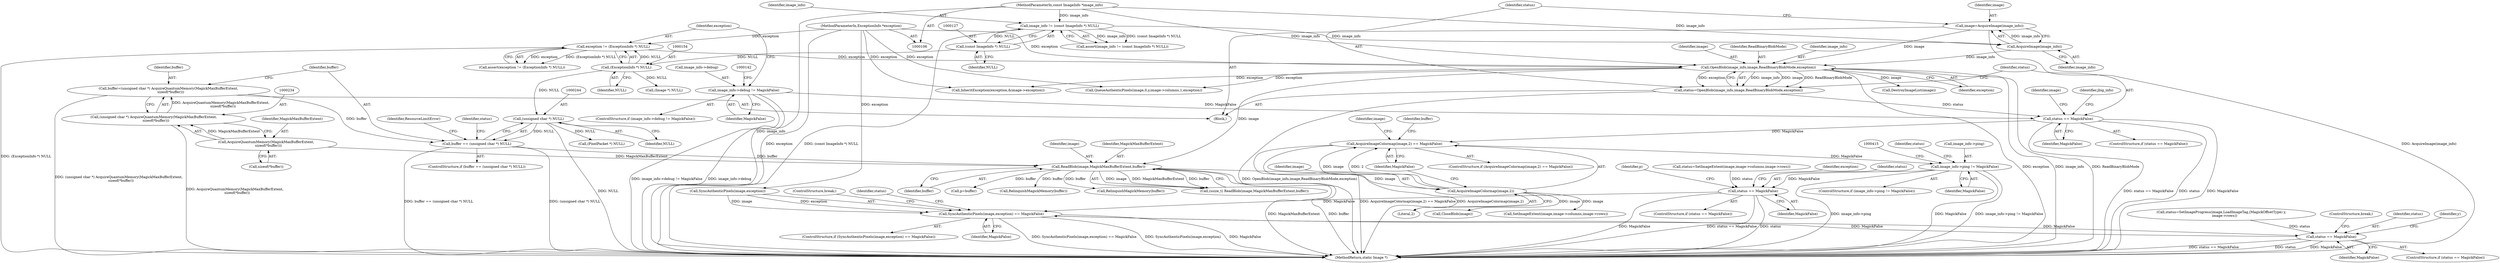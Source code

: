 digraph "0_ImageMagick_f6e9d0d9955e85bdd7540b251cd50d598dacc5e6_27@pointer" {
"1000408" [label="(Call,image_info->ping != MagickFalse)"];
"1000328" [label="(Call,AcquireImageColormap(image,2) == MagickFalse)"];
"1000329" [label="(Call,AcquireImageColormap(image,2))"];
"1000258" [label="(Call,ReadBlob(image,MagickMaxBufferExtent,buffer))"];
"1000168" [label="(Call,OpenBlob(image_info,image,ReadBinaryBlobMode,exception))"];
"1000164" [label="(Call,AcquireImage(image_info))"];
"1000124" [label="(Call,image_info != (const ImageInfo *) NULL)"];
"1000107" [label="(MethodParameterIn,const ImageInfo *image_info)"];
"1000126" [label="(Call,(const ImageInfo *) NULL)"];
"1000162" [label="(Call,image=AcquireImage(image_info))"];
"1000151" [label="(Call,exception != (ExceptionInfo *) NULL)"];
"1000108" [label="(MethodParameterIn,ExceptionInfo *exception)"];
"1000153" [label="(Call,(ExceptionInfo *) NULL)"];
"1000235" [label="(Call,AcquireQuantumMemory(MagickMaxBufferExtent,\n    sizeof(*buffer)))"];
"1000241" [label="(Call,buffer == (unsigned char *) NULL)"];
"1000231" [label="(Call,buffer=(unsigned char *) AcquireQuantumMemory(MagickMaxBufferExtent,\n    sizeof(*buffer)))"];
"1000233" [label="(Call,(unsigned char *) AcquireQuantumMemory(MagickMaxBufferExtent,\n    sizeof(*buffer)))"];
"1000243" [label="(Call,(unsigned char *) NULL)"];
"1000174" [label="(Call,status == MagickFalse)"];
"1000166" [label="(Call,status=OpenBlob(image_info,image,ReadBinaryBlobMode,exception))"];
"1000136" [label="(Call,image_info->debug != MagickFalse)"];
"1000432" [label="(Call,status == MagickFalse)"];
"1000553" [label="(Call,SyncAuthenticPixels(image,exception) == MagickFalse)"];
"1000571" [label="(Call,status == MagickFalse)"];
"1000183" [label="(Call,(Image *) NULL)"];
"1000174" [label="(Call,status == MagickFalse)"];
"1000172" [label="(Identifier,exception)"];
"1000412" [label="(Identifier,MagickFalse)"];
"1000126" [label="(Call,(const ImageInfo *) NULL)"];
"1000175" [label="(Identifier,status)"];
"1000347" [label="(Identifier,image)"];
"1000108" [label="(MethodParameterIn,ExceptionInfo *exception)"];
"1000560" [label="(Identifier,status)"];
"1000123" [label="(Call,assert(image_info != (const ImageInfo *) NULL))"];
"1000433" [label="(Identifier,status)"];
"1000436" [label="(Call,InheritException(exception,&image->exception))"];
"1000151" [label="(Call,exception != (ExceptionInfo *) NULL)"];
"1000165" [label="(Identifier,image_info)"];
"1000259" [label="(Identifier,image)"];
"1000168" [label="(Call,OpenBlob(image_info,image,ReadBinaryBlobMode,exception))"];
"1000107" [label="(MethodParameterIn,const ImageInfo *image_info)"];
"1000247" [label="(Identifier,ResourceLimitError)"];
"1000176" [label="(Identifier,MagickFalse)"];
"1000258" [label="(Call,ReadBlob(image,MagickMaxBufferExtent,buffer))"];
"1000267" [label="(Call,p=buffer)"];
"1000570" [label="(ControlStructure,if (status == MagickFalse))"];
"1000128" [label="(Identifier,NULL)"];
"1000467" [label="(Call,QueueAuthenticPixels(image,0,y,image->columns,1,exception))"];
"1000124" [label="(Call,image_info != (const ImageInfo *) NULL)"];
"1000243" [label="(Call,(unsigned char *) NULL)"];
"1000434" [label="(Identifier,MagickFalse)"];
"1000582" [label="(Call,RelinquishMagickMemory(buffer))"];
"1000408" [label="(Call,image_info->ping != MagickFalse)"];
"1000416" [label="(Call,CloseBlob(image))"];
"1000571" [label="(Call,status == MagickFalse)"];
"1000240" [label="(ControlStructure,if (buffer == (unsigned char *) NULL))"];
"1000235" [label="(Call,AcquireQuantumMemory(MagickMaxBufferExtent,\n    sizeof(*buffer)))"];
"1000171" [label="(Identifier,ReadBinaryBlobMode)"];
"1000162" [label="(Call,image=AcquireImage(image_info))"];
"1000231" [label="(Call,buffer=(unsigned char *) AcquireQuantumMemory(MagickMaxBufferExtent,\n    sizeof(*buffer)))"];
"1000557" [label="(Identifier,MagickFalse)"];
"1000140" [label="(Identifier,MagickFalse)"];
"1000446" [label="(Identifier,p)"];
"1000237" [label="(Call,sizeof(*buffer))"];
"1000137" [label="(Call,image_info->debug)"];
"1000125" [label="(Identifier,image_info)"];
"1000552" [label="(ControlStructure,if (SyncAuthenticPixels(image,exception) == MagickFalse))"];
"1000166" [label="(Call,status=OpenBlob(image_info,image,ReadBinaryBlobMode,exception))"];
"1000573" [label="(Identifier,MagickFalse)"];
"1000479" [label="(Call,(PixelPacket *) NULL)"];
"1000109" [label="(Block,)"];
"1000559" [label="(Call,status=SetImageProgress(image,LoadImageTag,(MagickOffsetType) y,\n      image->rows))"];
"1000169" [label="(Identifier,image_info)"];
"1000338" [label="(Call,RelinquishMagickMemory(buffer))"];
"1000431" [label="(ControlStructure,if (status == MagickFalse))"];
"1000553" [label="(Call,SyncAuthenticPixels(image,exception) == MagickFalse)"];
"1000591" [label="(MethodReturn,static Image *)"];
"1000574" [label="(ControlStructure,break;)"];
"1000332" [label="(Identifier,MagickFalse)"];
"1000327" [label="(ControlStructure,if (AcquireImageColormap(image,2) == MagickFalse))"];
"1000155" [label="(Identifier,NULL)"];
"1000329" [label="(Call,AcquireImageColormap(image,2))"];
"1000241" [label="(Call,buffer == (unsigned char *) NULL)"];
"1000421" [label="(Call,status=SetImageExtent(image,image->columns,image->rows))"];
"1000233" [label="(Call,(unsigned char *) AcquireQuantumMemory(MagickMaxBufferExtent,\n    sizeof(*buffer)))"];
"1000135" [label="(ControlStructure,if (image_info->debug != MagickFalse))"];
"1000572" [label="(Identifier,status)"];
"1000250" [label="(Identifier,status)"];
"1000245" [label="(Identifier,NULL)"];
"1000328" [label="(Call,AcquireImageColormap(image,2) == MagickFalse)"];
"1000170" [label="(Identifier,image)"];
"1000331" [label="(Literal,2)"];
"1000330" [label="(Identifier,image)"];
"1000232" [label="(Identifier,buffer)"];
"1000236" [label="(Identifier,MagickMaxBufferExtent)"];
"1000463" [label="(Identifier,y)"];
"1000163" [label="(Identifier,image)"];
"1000558" [label="(ControlStructure,break;)"];
"1000554" [label="(Call,SyncAuthenticPixels(image,exception))"];
"1000422" [label="(Identifier,status)"];
"1000256" [label="(Call,(ssize_t) ReadBlob(image,MagickMaxBufferExtent,buffer))"];
"1000150" [label="(Call,assert(exception != (ExceptionInfo *) NULL))"];
"1000437" [label="(Identifier,exception)"];
"1000407" [label="(ControlStructure,if (image_info->ping != MagickFalse))"];
"1000179" [label="(Identifier,image)"];
"1000261" [label="(Identifier,buffer)"];
"1000188" [label="(Identifier,jbig_info)"];
"1000242" [label="(Identifier,buffer)"];
"1000432" [label="(Call,status == MagickFalse)"];
"1000152" [label="(Identifier,exception)"];
"1000153" [label="(Call,(ExceptionInfo *) NULL)"];
"1000173" [label="(ControlStructure,if (status == MagickFalse))"];
"1000335" [label="(Identifier,buffer)"];
"1000409" [label="(Call,image_info->ping)"];
"1000136" [label="(Call,image_info->debug != MagickFalse)"];
"1000164" [label="(Call,AcquireImage(image_info))"];
"1000260" [label="(Identifier,MagickMaxBufferExtent)"];
"1000180" [label="(Call,DestroyImageList(image))"];
"1000423" [label="(Call,SetImageExtent(image,image->columns,image->rows))"];
"1000167" [label="(Identifier,status)"];
"1000408" -> "1000407"  [label="AST: "];
"1000408" -> "1000412"  [label="CFG: "];
"1000409" -> "1000408"  [label="AST: "];
"1000412" -> "1000408"  [label="AST: "];
"1000415" -> "1000408"  [label="CFG: "];
"1000422" -> "1000408"  [label="CFG: "];
"1000408" -> "1000591"  [label="DDG: image_info->ping"];
"1000408" -> "1000591"  [label="DDG: MagickFalse"];
"1000408" -> "1000591"  [label="DDG: image_info->ping != MagickFalse"];
"1000328" -> "1000408"  [label="DDG: MagickFalse"];
"1000408" -> "1000432"  [label="DDG: MagickFalse"];
"1000328" -> "1000327"  [label="AST: "];
"1000328" -> "1000332"  [label="CFG: "];
"1000329" -> "1000328"  [label="AST: "];
"1000332" -> "1000328"  [label="AST: "];
"1000335" -> "1000328"  [label="CFG: "];
"1000347" -> "1000328"  [label="CFG: "];
"1000328" -> "1000591"  [label="DDG: AcquireImageColormap(image,2) == MagickFalse"];
"1000328" -> "1000591"  [label="DDG: AcquireImageColormap(image,2)"];
"1000329" -> "1000328"  [label="DDG: image"];
"1000329" -> "1000328"  [label="DDG: 2"];
"1000174" -> "1000328"  [label="DDG: MagickFalse"];
"1000329" -> "1000331"  [label="CFG: "];
"1000330" -> "1000329"  [label="AST: "];
"1000331" -> "1000329"  [label="AST: "];
"1000332" -> "1000329"  [label="CFG: "];
"1000258" -> "1000329"  [label="DDG: image"];
"1000329" -> "1000416"  [label="DDG: image"];
"1000329" -> "1000423"  [label="DDG: image"];
"1000258" -> "1000256"  [label="AST: "];
"1000258" -> "1000261"  [label="CFG: "];
"1000259" -> "1000258"  [label="AST: "];
"1000260" -> "1000258"  [label="AST: "];
"1000261" -> "1000258"  [label="AST: "];
"1000256" -> "1000258"  [label="CFG: "];
"1000258" -> "1000591"  [label="DDG: MagickMaxBufferExtent"];
"1000258" -> "1000591"  [label="DDG: buffer"];
"1000258" -> "1000256"  [label="DDG: image"];
"1000258" -> "1000256"  [label="DDG: MagickMaxBufferExtent"];
"1000258" -> "1000256"  [label="DDG: buffer"];
"1000168" -> "1000258"  [label="DDG: image"];
"1000235" -> "1000258"  [label="DDG: MagickMaxBufferExtent"];
"1000241" -> "1000258"  [label="DDG: buffer"];
"1000258" -> "1000267"  [label="DDG: buffer"];
"1000258" -> "1000338"  [label="DDG: buffer"];
"1000258" -> "1000582"  [label="DDG: buffer"];
"1000168" -> "1000166"  [label="AST: "];
"1000168" -> "1000172"  [label="CFG: "];
"1000169" -> "1000168"  [label="AST: "];
"1000170" -> "1000168"  [label="AST: "];
"1000171" -> "1000168"  [label="AST: "];
"1000172" -> "1000168"  [label="AST: "];
"1000166" -> "1000168"  [label="CFG: "];
"1000168" -> "1000591"  [label="DDG: exception"];
"1000168" -> "1000591"  [label="DDG: image_info"];
"1000168" -> "1000591"  [label="DDG: ReadBinaryBlobMode"];
"1000168" -> "1000166"  [label="DDG: image_info"];
"1000168" -> "1000166"  [label="DDG: image"];
"1000168" -> "1000166"  [label="DDG: ReadBinaryBlobMode"];
"1000168" -> "1000166"  [label="DDG: exception"];
"1000164" -> "1000168"  [label="DDG: image_info"];
"1000107" -> "1000168"  [label="DDG: image_info"];
"1000162" -> "1000168"  [label="DDG: image"];
"1000151" -> "1000168"  [label="DDG: exception"];
"1000108" -> "1000168"  [label="DDG: exception"];
"1000168" -> "1000180"  [label="DDG: image"];
"1000168" -> "1000436"  [label="DDG: exception"];
"1000168" -> "1000467"  [label="DDG: exception"];
"1000164" -> "1000162"  [label="AST: "];
"1000164" -> "1000165"  [label="CFG: "];
"1000165" -> "1000164"  [label="AST: "];
"1000162" -> "1000164"  [label="CFG: "];
"1000164" -> "1000162"  [label="DDG: image_info"];
"1000124" -> "1000164"  [label="DDG: image_info"];
"1000107" -> "1000164"  [label="DDG: image_info"];
"1000124" -> "1000123"  [label="AST: "];
"1000124" -> "1000126"  [label="CFG: "];
"1000125" -> "1000124"  [label="AST: "];
"1000126" -> "1000124"  [label="AST: "];
"1000123" -> "1000124"  [label="CFG: "];
"1000124" -> "1000591"  [label="DDG: (const ImageInfo *) NULL"];
"1000124" -> "1000123"  [label="DDG: image_info"];
"1000124" -> "1000123"  [label="DDG: (const ImageInfo *) NULL"];
"1000107" -> "1000124"  [label="DDG: image_info"];
"1000126" -> "1000124"  [label="DDG: NULL"];
"1000107" -> "1000106"  [label="AST: "];
"1000107" -> "1000591"  [label="DDG: image_info"];
"1000126" -> "1000128"  [label="CFG: "];
"1000127" -> "1000126"  [label="AST: "];
"1000128" -> "1000126"  [label="AST: "];
"1000126" -> "1000153"  [label="DDG: NULL"];
"1000162" -> "1000109"  [label="AST: "];
"1000163" -> "1000162"  [label="AST: "];
"1000167" -> "1000162"  [label="CFG: "];
"1000162" -> "1000591"  [label="DDG: AcquireImage(image_info)"];
"1000151" -> "1000150"  [label="AST: "];
"1000151" -> "1000153"  [label="CFG: "];
"1000152" -> "1000151"  [label="AST: "];
"1000153" -> "1000151"  [label="AST: "];
"1000150" -> "1000151"  [label="CFG: "];
"1000151" -> "1000591"  [label="DDG: (ExceptionInfo *) NULL"];
"1000151" -> "1000150"  [label="DDG: exception"];
"1000151" -> "1000150"  [label="DDG: (ExceptionInfo *) NULL"];
"1000108" -> "1000151"  [label="DDG: exception"];
"1000153" -> "1000151"  [label="DDG: NULL"];
"1000108" -> "1000106"  [label="AST: "];
"1000108" -> "1000591"  [label="DDG: exception"];
"1000108" -> "1000436"  [label="DDG: exception"];
"1000108" -> "1000467"  [label="DDG: exception"];
"1000108" -> "1000554"  [label="DDG: exception"];
"1000153" -> "1000155"  [label="CFG: "];
"1000154" -> "1000153"  [label="AST: "];
"1000155" -> "1000153"  [label="AST: "];
"1000153" -> "1000183"  [label="DDG: NULL"];
"1000153" -> "1000243"  [label="DDG: NULL"];
"1000235" -> "1000233"  [label="AST: "];
"1000235" -> "1000237"  [label="CFG: "];
"1000236" -> "1000235"  [label="AST: "];
"1000237" -> "1000235"  [label="AST: "];
"1000233" -> "1000235"  [label="CFG: "];
"1000235" -> "1000233"  [label="DDG: MagickMaxBufferExtent"];
"1000241" -> "1000240"  [label="AST: "];
"1000241" -> "1000243"  [label="CFG: "];
"1000242" -> "1000241"  [label="AST: "];
"1000243" -> "1000241"  [label="AST: "];
"1000247" -> "1000241"  [label="CFG: "];
"1000250" -> "1000241"  [label="CFG: "];
"1000241" -> "1000591"  [label="DDG: buffer == (unsigned char *) NULL"];
"1000241" -> "1000591"  [label="DDG: (unsigned char *) NULL"];
"1000231" -> "1000241"  [label="DDG: buffer"];
"1000243" -> "1000241"  [label="DDG: NULL"];
"1000231" -> "1000109"  [label="AST: "];
"1000231" -> "1000233"  [label="CFG: "];
"1000232" -> "1000231"  [label="AST: "];
"1000233" -> "1000231"  [label="AST: "];
"1000242" -> "1000231"  [label="CFG: "];
"1000231" -> "1000591"  [label="DDG: (unsigned char *) AcquireQuantumMemory(MagickMaxBufferExtent,\n    sizeof(*buffer))"];
"1000233" -> "1000231"  [label="DDG: AcquireQuantumMemory(MagickMaxBufferExtent,\n    sizeof(*buffer))"];
"1000234" -> "1000233"  [label="AST: "];
"1000233" -> "1000591"  [label="DDG: AcquireQuantumMemory(MagickMaxBufferExtent,\n    sizeof(*buffer))"];
"1000243" -> "1000245"  [label="CFG: "];
"1000244" -> "1000243"  [label="AST: "];
"1000245" -> "1000243"  [label="AST: "];
"1000243" -> "1000591"  [label="DDG: NULL"];
"1000243" -> "1000479"  [label="DDG: NULL"];
"1000174" -> "1000173"  [label="AST: "];
"1000174" -> "1000176"  [label="CFG: "];
"1000175" -> "1000174"  [label="AST: "];
"1000176" -> "1000174"  [label="AST: "];
"1000179" -> "1000174"  [label="CFG: "];
"1000188" -> "1000174"  [label="CFG: "];
"1000174" -> "1000591"  [label="DDG: MagickFalse"];
"1000174" -> "1000591"  [label="DDG: status == MagickFalse"];
"1000174" -> "1000591"  [label="DDG: status"];
"1000166" -> "1000174"  [label="DDG: status"];
"1000136" -> "1000174"  [label="DDG: MagickFalse"];
"1000166" -> "1000109"  [label="AST: "];
"1000167" -> "1000166"  [label="AST: "];
"1000175" -> "1000166"  [label="CFG: "];
"1000166" -> "1000591"  [label="DDG: OpenBlob(image_info,image,ReadBinaryBlobMode,exception)"];
"1000136" -> "1000135"  [label="AST: "];
"1000136" -> "1000140"  [label="CFG: "];
"1000137" -> "1000136"  [label="AST: "];
"1000140" -> "1000136"  [label="AST: "];
"1000142" -> "1000136"  [label="CFG: "];
"1000152" -> "1000136"  [label="CFG: "];
"1000136" -> "1000591"  [label="DDG: image_info->debug != MagickFalse"];
"1000136" -> "1000591"  [label="DDG: image_info->debug"];
"1000432" -> "1000431"  [label="AST: "];
"1000432" -> "1000434"  [label="CFG: "];
"1000433" -> "1000432"  [label="AST: "];
"1000434" -> "1000432"  [label="AST: "];
"1000437" -> "1000432"  [label="CFG: "];
"1000446" -> "1000432"  [label="CFG: "];
"1000432" -> "1000591"  [label="DDG: MagickFalse"];
"1000432" -> "1000591"  [label="DDG: status == MagickFalse"];
"1000432" -> "1000591"  [label="DDG: status"];
"1000421" -> "1000432"  [label="DDG: status"];
"1000432" -> "1000553"  [label="DDG: MagickFalse"];
"1000553" -> "1000552"  [label="AST: "];
"1000553" -> "1000557"  [label="CFG: "];
"1000554" -> "1000553"  [label="AST: "];
"1000557" -> "1000553"  [label="AST: "];
"1000558" -> "1000553"  [label="CFG: "];
"1000560" -> "1000553"  [label="CFG: "];
"1000553" -> "1000591"  [label="DDG: SyncAuthenticPixels(image,exception) == MagickFalse"];
"1000553" -> "1000591"  [label="DDG: SyncAuthenticPixels(image,exception)"];
"1000553" -> "1000591"  [label="DDG: MagickFalse"];
"1000554" -> "1000553"  [label="DDG: image"];
"1000554" -> "1000553"  [label="DDG: exception"];
"1000571" -> "1000553"  [label="DDG: MagickFalse"];
"1000553" -> "1000571"  [label="DDG: MagickFalse"];
"1000571" -> "1000570"  [label="AST: "];
"1000571" -> "1000573"  [label="CFG: "];
"1000572" -> "1000571"  [label="AST: "];
"1000573" -> "1000571"  [label="AST: "];
"1000574" -> "1000571"  [label="CFG: "];
"1000463" -> "1000571"  [label="CFG: "];
"1000571" -> "1000591"  [label="DDG: status == MagickFalse"];
"1000571" -> "1000591"  [label="DDG: status"];
"1000571" -> "1000591"  [label="DDG: MagickFalse"];
"1000559" -> "1000571"  [label="DDG: status"];
}
